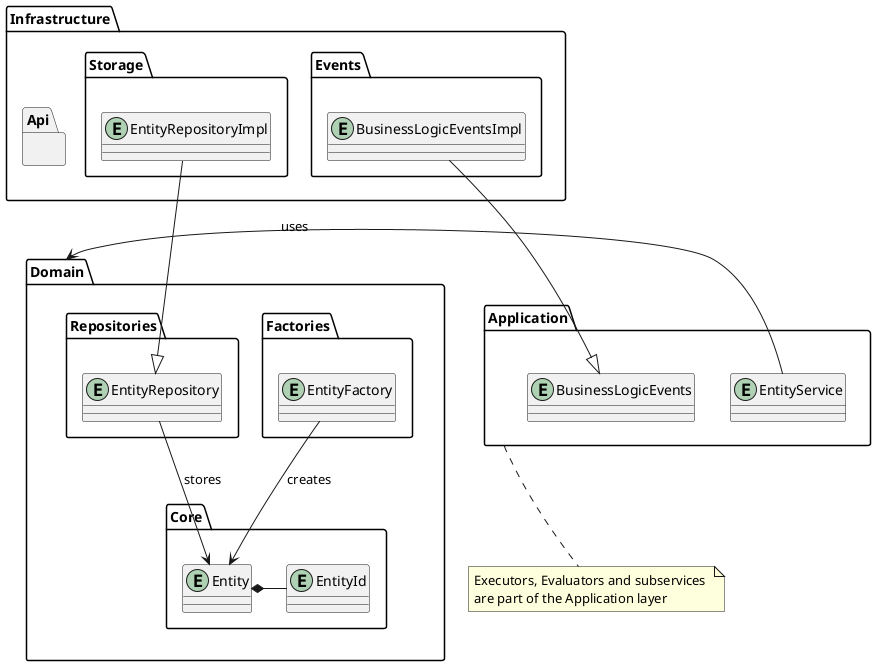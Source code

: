 @startuml

package Domain {

  package Core {
    entity Entity {}

    entity EntityId {}
  }
  package Factories {
    entity EntityFactory
  }

  package Repositories {
    entity EntityRepository
  }
}

package Application {
  entity EntityService
  entity BusinessLogicEvents
}

note bottom of Application: Executors, Evaluators and subservices \nare part of the Application layer

package Infrastructure {
  package Storage {
    entity EntityRepositoryImpl
  }
  package Api {}
  package Events {
    entity BusinessLogicEventsImpl
  }
}

EntityId -left-* Entity
EntityFactory -down-> Entity : creates
EntityRepository -down-> Entity : stores
EntityService -right-> Domain : uses
EntityRepositoryImpl --|> EntityRepository
BusinessLogicEventsImpl --|> BusinessLogicEvents
@enduml
